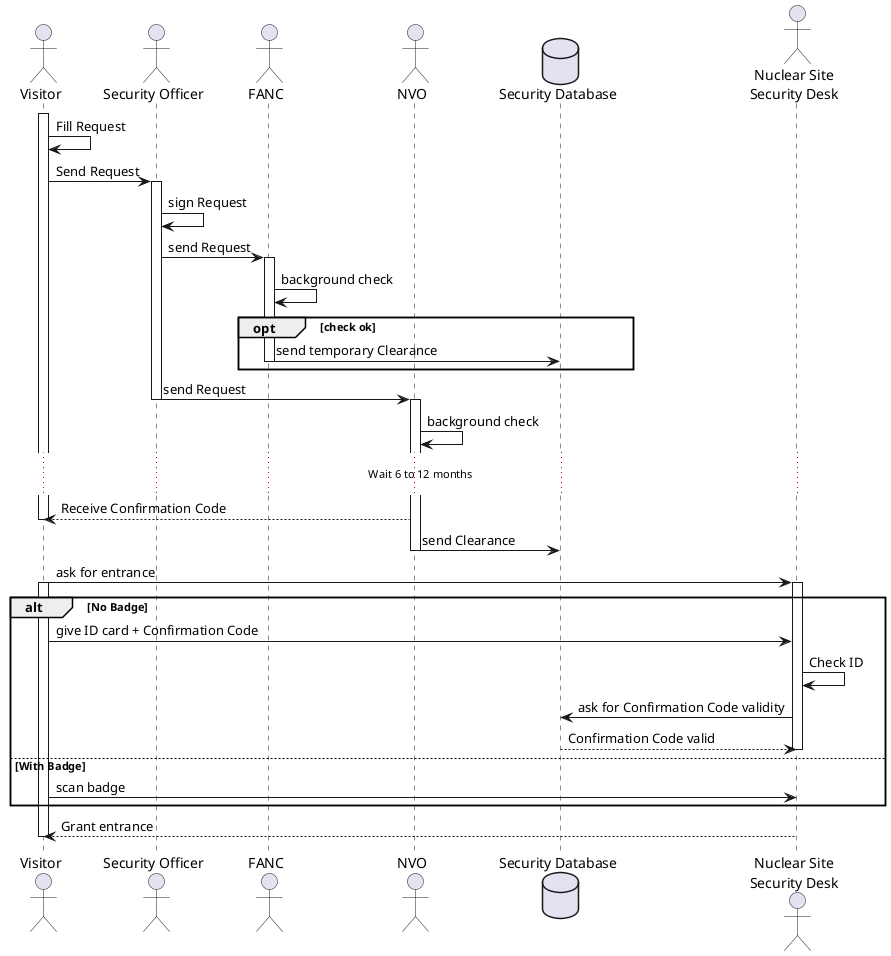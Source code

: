 @startuml
actor Visitor as visitor
actor "Security Officer" as so
actor FANC
actor NVO
database "Security Database" as sdb
actor "Nuclear Site\nSecurity Desk" as nssd

activate visitor
visitor -> visitor : Fill Request
visitor -> so : Send Request
activate so
so -> so : sign Request
so -> FANC : send Request
activate FANC
FANC -> FANC: background check
opt check ok
    FANC -> sdb: send temporary Clearance
deactivate FANC
end
so -> NVO: send Request
deactivate so
activate NVO
NVO -> NVO: background check
...Wait 6 to 12 months...
visitor <-- NVO: Receive Confirmation Code
deactivate visitor
NVO-> sdb : send Clearance
deactivate NVO

visitor -> nssd: ask for entrance
activate visitor
activate nssd
alt No Badge
    visitor -> nssd: give ID card + Confirmation Code
    nssd -> nssd : Check ID
    nssd -> sdb: ask for Confirmation Code validity
    nssd <-- sdb: Confirmation Code valid
    deactivate nssd
else With Badge
    visitor -> nssd: scan badge
end
visitor <-- nssd: Grant entrance
deactivate visitor
@enduml